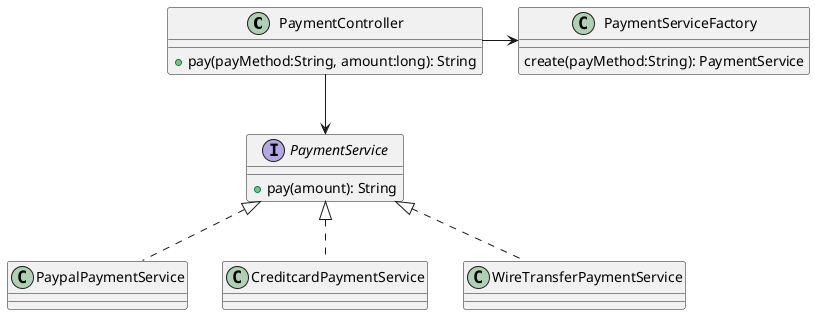 @startuml

class PaymentController {
  + pay(payMethod:String, amount:long): String
}

class PaymentServiceFactory {
  create(payMethod:String): PaymentService
}

interface PaymentService {
  + pay(amount): String
}

class PaypalPaymentService implements PaymentService {}

class CreditcardPaymentService implements PaymentService {}

class WireTransferPaymentService implements PaymentService {}

PaymentController -> PaymentServiceFactory
PaymentController --> PaymentService

@enduml
